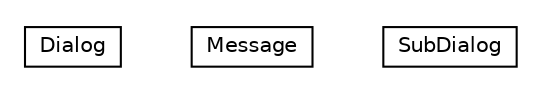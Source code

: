 #!/usr/local/bin/dot
#
# Class diagram 
# Generated by UMLGraph version 5.1 (http://www.umlgraph.org/)
#

digraph G {
	edge [fontname="Helvetica",fontsize=10,labelfontname="Helvetica",labelfontsize=10];
	node [fontname="Helvetica",fontsize=10,shape=plaintext];
	nodesep=0.25;
	ranksep=0.5;
	// org.universAAL.support.utils.ui.low.Dialog
	c308480 [label=<<table title="org.universAAL.support.utils.ui.low.Dialog" border="0" cellborder="1" cellspacing="0" cellpadding="2" port="p" href="./Dialog.html">
		<tr><td><table border="0" cellspacing="0" cellpadding="1">
<tr><td align="center" balign="center"> Dialog </td></tr>
		</table></td></tr>
		</table>>, fontname="Helvetica", fontcolor="black", fontsize=10.0];
	// org.universAAL.support.utils.ui.low.Message
	c308481 [label=<<table title="org.universAAL.support.utils.ui.low.Message" border="0" cellborder="1" cellspacing="0" cellpadding="2" port="p" href="./Message.html">
		<tr><td><table border="0" cellspacing="0" cellpadding="1">
<tr><td align="center" balign="center"> Message </td></tr>
		</table></td></tr>
		</table>>, fontname="Helvetica", fontcolor="black", fontsize=10.0];
	// org.universAAL.support.utils.ui.low.SubDialog
	c308482 [label=<<table title="org.universAAL.support.utils.ui.low.SubDialog" border="0" cellborder="1" cellspacing="0" cellpadding="2" port="p" href="./SubDialog.html">
		<tr><td><table border="0" cellspacing="0" cellpadding="1">
<tr><td align="center" balign="center"> SubDialog </td></tr>
		</table></td></tr>
		</table>>, fontname="Helvetica", fontcolor="black", fontsize=10.0];
}


